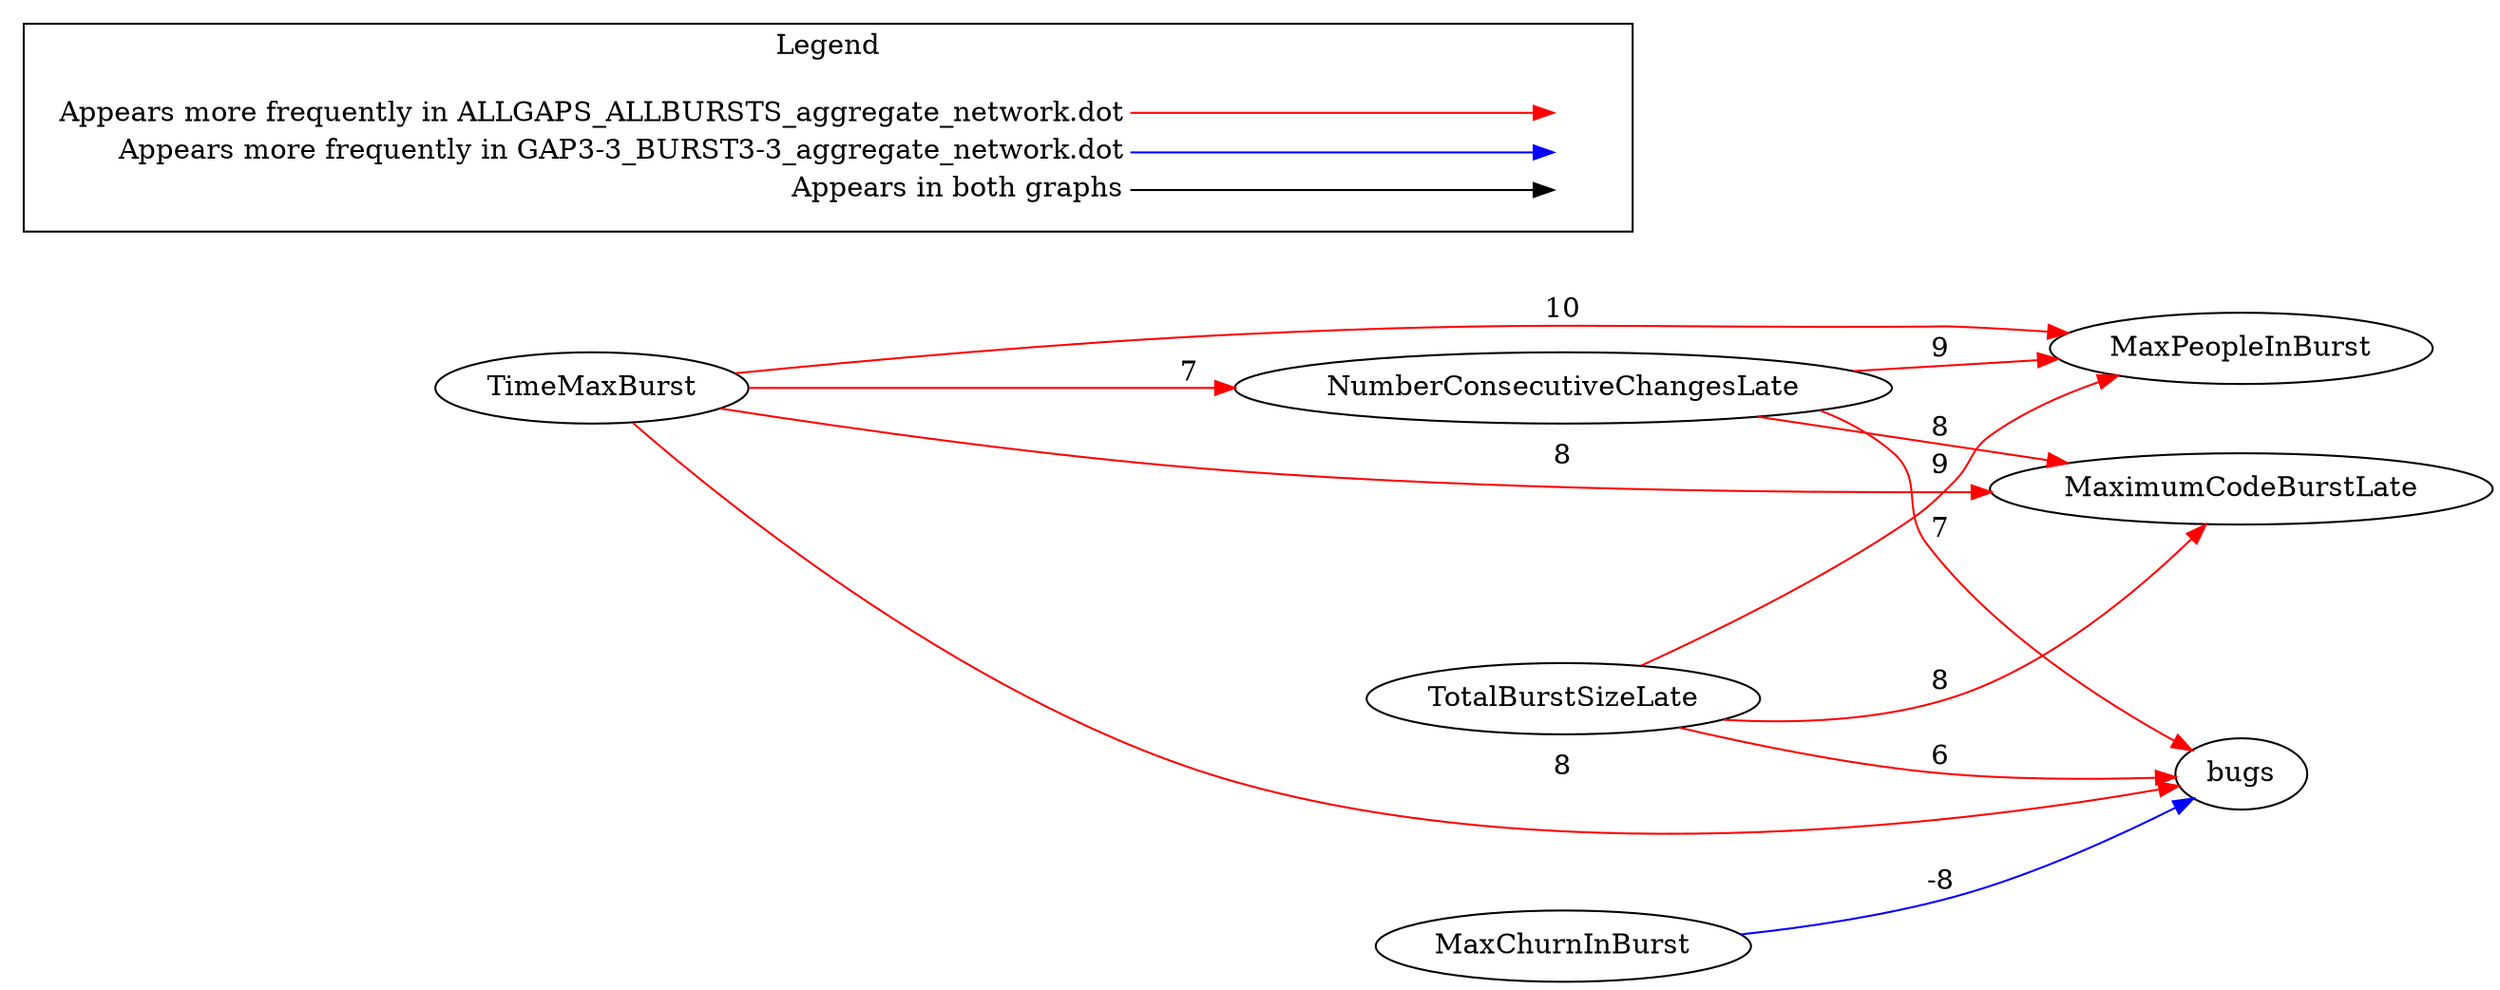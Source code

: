 digraph {
TimeMaxBurst -> MaxPeopleInBurst[label="10",weight="10", color="red"];
NumberConsecutiveChangesLate -> MaxPeopleInBurst[label="9",weight="9", color="red"];
TotalBurstSizeLate -> MaxPeopleInBurst[label="9",weight="9", color="red"];
NumberConsecutiveChangesLate -> MaximumCodeBurstLate[label="8",weight="8", color="red"];
TimeMaxBurst -> bugs[label="8",weight="8", color="red"];
TotalBurstSizeLate -> MaximumCodeBurstLate[label="8",weight="8", color="red"];
TimeMaxBurst -> MaximumCodeBurstLate[label="8",weight="8", color="red"];
NumberConsecutiveChangesLate -> bugs[label="7",weight="7", color="red"];
TimeMaxBurst -> NumberConsecutiveChangesLate[label="7",weight="7", color="red"];
TotalBurstSizeLate -> bugs[label="6",weight="6", color="red"];
MaxChurnInBurst -> bugs[label="-8",weight="-8", color="blue"];

  rankdir=LR
  node [shape=plaintext]
  subgraph cluster_01 { 
    label = "Legend";
    key [label=<<table border="0" cellpadding="2" cellspacing="0" cellborder="0">
      <tr><td align="right" port="i1">Appears more frequently in ALLGAPS_ALLBURSTS_aggregate_network.dot</td></tr>
      <tr><td align="right" port="i2">Appears more frequently in GAP3-3_BURST3-3_aggregate_network.dot</td></tr>
      <tr><td align="right" port="i3">Appears in both graphs</td></tr>
      </table>>]
    key2 [label=<<table border="0" cellpadding="2" cellspacing="0" cellborder="0">
      <tr><td port="i1">&nbsp;</td></tr>
      <tr><td port="i2">&nbsp;</td></tr>
      <tr><td port="i3">&nbsp;</td></tr>
      </table>>]
    key:i1:e -> key2:i1:w [color=red]
    key:i2:e -> key2:i2:w [color=blue]
    key:i3:e -> key2:i3:w [color=black]
  }
}